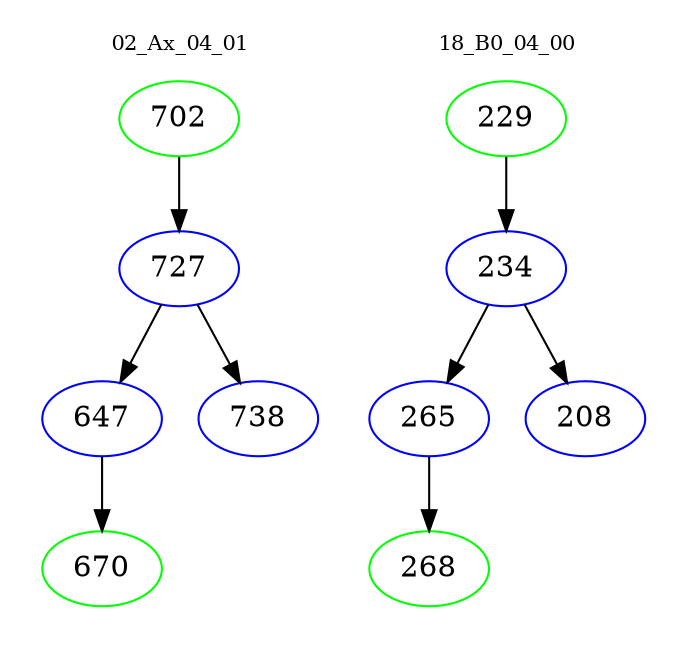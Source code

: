 digraph{
subgraph cluster_0 {
color = white
label = "02_Ax_04_01";
fontsize=10;
T0_702 [label="702", color="green"]
T0_702 -> T0_727 [color="black"]
T0_727 [label="727", color="blue"]
T0_727 -> T0_647 [color="black"]
T0_647 [label="647", color="blue"]
T0_647 -> T0_670 [color="black"]
T0_670 [label="670", color="green"]
T0_727 -> T0_738 [color="black"]
T0_738 [label="738", color="blue"]
}
subgraph cluster_1 {
color = white
label = "18_B0_04_00";
fontsize=10;
T1_229 [label="229", color="green"]
T1_229 -> T1_234 [color="black"]
T1_234 [label="234", color="blue"]
T1_234 -> T1_265 [color="black"]
T1_265 [label="265", color="blue"]
T1_265 -> T1_268 [color="black"]
T1_268 [label="268", color="green"]
T1_234 -> T1_208 [color="black"]
T1_208 [label="208", color="blue"]
}
}
